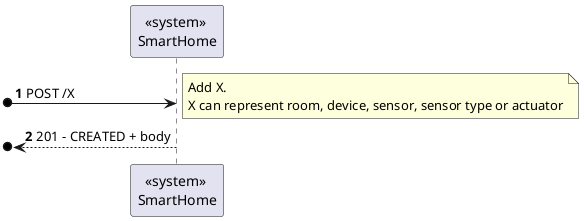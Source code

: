 @startuml
'https://plantuml.com/sequence-diagram

autonumber

participant "<<system>> \nSmartHome" as SmartHome



[o-> SmartHome: POST /X

note right
  Add X.
  X can represent room, device, sensor, sensor type or actuator
end note

[o<-- SmartHome: 201 - CREATED + body


@enduml